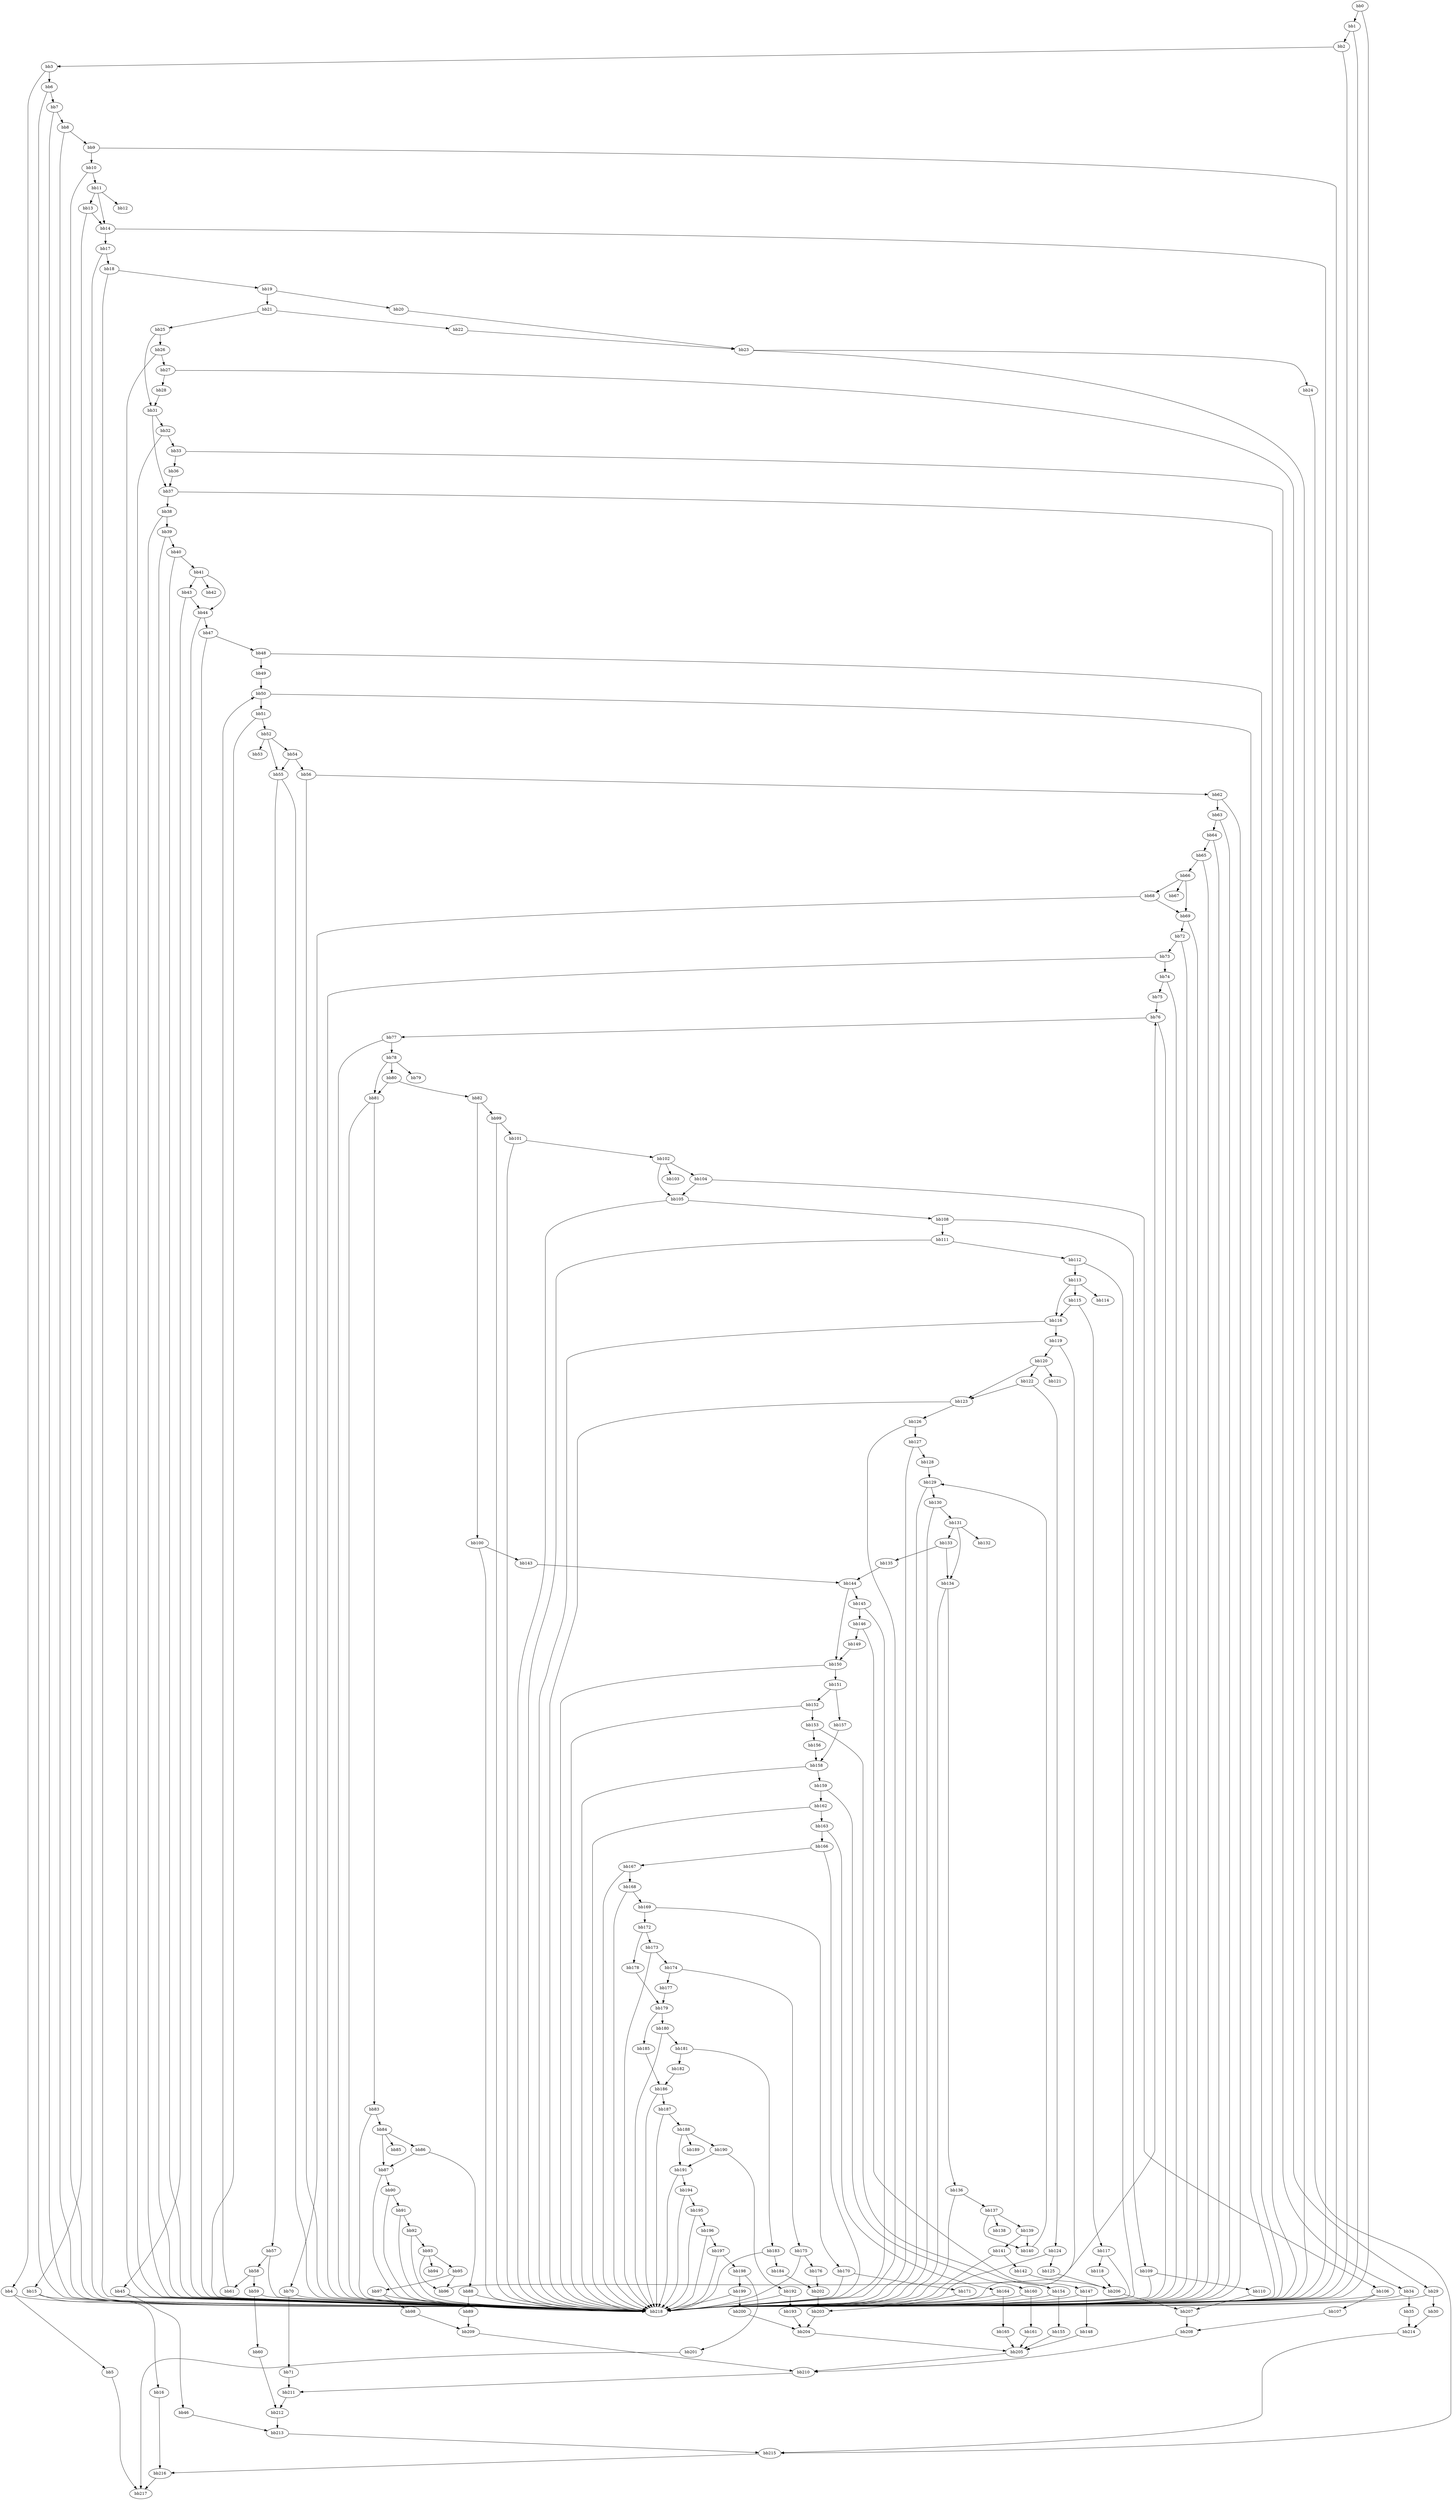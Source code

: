 digraph {
    0 [ label = "bb0\l" ]
    1 [ label = "bb1\l" ]
    2 [ label = "bb2\l" ]
    3 [ label = "bb3\l" ]
    4 [ label = "bb4\l" ]
    5 [ label = "bb5\l" ]
    6 [ label = "bb6\l" ]
    7 [ label = "bb7\l" ]
    8 [ label = "bb8\l" ]
    9 [ label = "bb9\l" ]
    10 [ label = "bb10\l" ]
    11 [ label = "bb11\l" ]
    12 [ label = "bb12\l" ]
    13 [ label = "bb13\l" ]
    14 [ label = "bb14\l" ]
    15 [ label = "bb15\l" ]
    16 [ label = "bb16\l" ]
    17 [ label = "bb17\l" ]
    18 [ label = "bb18\l" ]
    19 [ label = "bb19\l" ]
    20 [ label = "bb20\l" ]
    21 [ label = "bb21\l" ]
    22 [ label = "bb22\l" ]
    23 [ label = "bb23\l" ]
    24 [ label = "bb24\l" ]
    25 [ label = "bb25\l" ]
    26 [ label = "bb26\l" ]
    27 [ label = "bb27\l" ]
    28 [ label = "bb28\l" ]
    29 [ label = "bb29\l" ]
    30 [ label = "bb30\l" ]
    31 [ label = "bb31\l" ]
    32 [ label = "bb32\l" ]
    33 [ label = "bb33\l" ]
    34 [ label = "bb34\l" ]
    35 [ label = "bb35\l" ]
    36 [ label = "bb36\l" ]
    37 [ label = "bb37\l" ]
    38 [ label = "bb38\l" ]
    39 [ label = "bb39\l" ]
    40 [ label = "bb40\l" ]
    41 [ label = "bb41\l" ]
    42 [ label = "bb42\l" ]
    43 [ label = "bb43\l" ]
    44 [ label = "bb44\l" ]
    45 [ label = "bb45\l" ]
    46 [ label = "bb46\l" ]
    47 [ label = "bb47\l" ]
    48 [ label = "bb48\l" ]
    49 [ label = "bb49\l" ]
    50 [ label = "bb50\l" ]
    51 [ label = "bb51\l" ]
    52 [ label = "bb52\l" ]
    53 [ label = "bb53\l" ]
    54 [ label = "bb54\l" ]
    55 [ label = "bb55\l" ]
    56 [ label = "bb56\l" ]
    57 [ label = "bb57\l" ]
    58 [ label = "bb58\l" ]
    59 [ label = "bb59\l" ]
    60 [ label = "bb60\l" ]
    61 [ label = "bb61\l" ]
    62 [ label = "bb62\l" ]
    63 [ label = "bb63\l" ]
    64 [ label = "bb64\l" ]
    65 [ label = "bb65\l" ]
    66 [ label = "bb66\l" ]
    67 [ label = "bb67\l" ]
    68 [ label = "bb68\l" ]
    69 [ label = "bb69\l" ]
    70 [ label = "bb70\l" ]
    71 [ label = "bb71\l" ]
    72 [ label = "bb72\l" ]
    73 [ label = "bb73\l" ]
    74 [ label = "bb74\l" ]
    75 [ label = "bb75\l" ]
    76 [ label = "bb76\l" ]
    77 [ label = "bb77\l" ]
    78 [ label = "bb78\l" ]
    79 [ label = "bb79\l" ]
    80 [ label = "bb80\l" ]
    81 [ label = "bb81\l" ]
    82 [ label = "bb82\l" ]
    83 [ label = "bb83\l" ]
    84 [ label = "bb84\l" ]
    85 [ label = "bb85\l" ]
    86 [ label = "bb86\l" ]
    87 [ label = "bb87\l" ]
    88 [ label = "bb88\l" ]
    89 [ label = "bb89\l" ]
    90 [ label = "bb90\l" ]
    91 [ label = "bb91\l" ]
    92 [ label = "bb92\l" ]
    93 [ label = "bb93\l" ]
    94 [ label = "bb94\l" ]
    95 [ label = "bb95\l" ]
    96 [ label = "bb96\l" ]
    97 [ label = "bb97\l" ]
    98 [ label = "bb98\l" ]
    99 [ label = "bb99\l" ]
    100 [ label = "bb100\l" ]
    101 [ label = "bb101\l" ]
    102 [ label = "bb102\l" ]
    103 [ label = "bb103\l" ]
    104 [ label = "bb104\l" ]
    105 [ label = "bb105\l" ]
    106 [ label = "bb106\l" ]
    107 [ label = "bb107\l" ]
    108 [ label = "bb108\l" ]
    109 [ label = "bb109\l" ]
    110 [ label = "bb110\l" ]
    111 [ label = "bb111\l" ]
    112 [ label = "bb112\l" ]
    113 [ label = "bb113\l" ]
    114 [ label = "bb114\l" ]
    115 [ label = "bb115\l" ]
    116 [ label = "bb116\l" ]
    117 [ label = "bb117\l" ]
    118 [ label = "bb118\l" ]
    119 [ label = "bb119\l" ]
    120 [ label = "bb120\l" ]
    121 [ label = "bb121\l" ]
    122 [ label = "bb122\l" ]
    123 [ label = "bb123\l" ]
    124 [ label = "bb124\l" ]
    125 [ label = "bb125\l" ]
    126 [ label = "bb126\l" ]
    127 [ label = "bb127\l" ]
    128 [ label = "bb128\l" ]
    129 [ label = "bb129\l" ]
    130 [ label = "bb130\l" ]
    131 [ label = "bb131\l" ]
    132 [ label = "bb132\l" ]
    133 [ label = "bb133\l" ]
    134 [ label = "bb134\l" ]
    135 [ label = "bb135\l" ]
    136 [ label = "bb136\l" ]
    137 [ label = "bb137\l" ]
    138 [ label = "bb138\l" ]
    139 [ label = "bb139\l" ]
    140 [ label = "bb140\l" ]
    141 [ label = "bb141\l" ]
    142 [ label = "bb142\l" ]
    143 [ label = "bb143\l" ]
    144 [ label = "bb144\l" ]
    145 [ label = "bb145\l" ]
    146 [ label = "bb146\l" ]
    147 [ label = "bb147\l" ]
    148 [ label = "bb148\l" ]
    149 [ label = "bb149\l" ]
    150 [ label = "bb150\l" ]
    151 [ label = "bb151\l" ]
    152 [ label = "bb152\l" ]
    153 [ label = "bb153\l" ]
    154 [ label = "bb154\l" ]
    155 [ label = "bb155\l" ]
    156 [ label = "bb156\l" ]
    157 [ label = "bb157\l" ]
    158 [ label = "bb158\l" ]
    159 [ label = "bb159\l" ]
    160 [ label = "bb160\l" ]
    161 [ label = "bb161\l" ]
    162 [ label = "bb162\l" ]
    163 [ label = "bb163\l" ]
    164 [ label = "bb164\l" ]
    165 [ label = "bb165\l" ]
    166 [ label = "bb166\l" ]
    167 [ label = "bb167\l" ]
    168 [ label = "bb168\l" ]
    169 [ label = "bb169\l" ]
    170 [ label = "bb170\l" ]
    171 [ label = "bb171\l" ]
    172 [ label = "bb172\l" ]
    173 [ label = "bb173\l" ]
    174 [ label = "bb174\l" ]
    175 [ label = "bb175\l" ]
    176 [ label = "bb176\l" ]
    177 [ label = "bb177\l" ]
    178 [ label = "bb178\l" ]
    179 [ label = "bb179\l" ]
    180 [ label = "bb180\l" ]
    181 [ label = "bb181\l" ]
    182 [ label = "bb182\l" ]
    183 [ label = "bb183\l" ]
    184 [ label = "bb184\l" ]
    185 [ label = "bb185\l" ]
    186 [ label = "bb186\l" ]
    187 [ label = "bb187\l" ]
    188 [ label = "bb188\l" ]
    189 [ label = "bb189\l" ]
    190 [ label = "bb190\l" ]
    191 [ label = "bb191\l" ]
    192 [ label = "bb192\l" ]
    193 [ label = "bb193\l" ]
    194 [ label = "bb194\l" ]
    195 [ label = "bb195\l" ]
    196 [ label = "bb196\l" ]
    197 [ label = "bb197\l" ]
    198 [ label = "bb198\l" ]
    199 [ label = "bb199\l" ]
    200 [ label = "bb200\l" ]
    201 [ label = "bb201\l" ]
    202 [ label = "bb202\l" ]
    203 [ label = "bb203\l" ]
    204 [ label = "bb204\l" ]
    205 [ label = "bb205\l" ]
    206 [ label = "bb206\l" ]
    207 [ label = "bb207\l" ]
    208 [ label = "bb208\l" ]
    209 [ label = "bb209\l" ]
    210 [ label = "bb210\l" ]
    211 [ label = "bb211\l" ]
    212 [ label = "bb212\l" ]
    213 [ label = "bb213\l" ]
    214 [ label = "bb214\l" ]
    215 [ label = "bb215\l" ]
    216 [ label = "bb216\l" ]
    217 [ label = "bb217\l" ]
    218 [ label = "bb218\l" ]
    0 -> 1 [ ]
    0 -> 218 [ ]
    1 -> 2 [ ]
    1 -> 218 [ ]
    2 -> 3 [ ]
    2 -> 218 [ ]
    3 -> 4 [ ]
    3 -> 6 [ ]
    4 -> 5 [ ]
    4 -> 218 [ ]
    5 -> 217 [ ]
    6 -> 7 [ ]
    6 -> 218 [ ]
    7 -> 8 [ ]
    7 -> 218 [ ]
    8 -> 9 [ ]
    8 -> 218 [ ]
    9 -> 10 [ ]
    9 -> 218 [ ]
    10 -> 11 [ ]
    10 -> 218 [ ]
    11 -> 12 [ ]
    11 -> 13 [ ]
    11 -> 14 [ ]
    13 -> 14 [ ]
    13 -> 15 [ ]
    14 -> 17 [ ]
    14 -> 218 [ ]
    15 -> 16 [ ]
    15 -> 218 [ ]
    16 -> 216 [ ]
    17 -> 18 [ ]
    17 -> 218 [ ]
    18 -> 19 [ ]
    18 -> 218 [ ]
    19 -> 20 [ ]
    19 -> 21 [ ]
    20 -> 23 [ ]
    21 -> 22 [ ]
    21 -> 25 [ ]
    22 -> 23 [ ]
    23 -> 24 [ ]
    23 -> 218 [ ]
    24 -> 215 [ ]
    25 -> 26 [ ]
    25 -> 31 [ ]
    26 -> 27 [ ]
    26 -> 218 [ ]
    27 -> 28 [ ]
    27 -> 29 [ ]
    28 -> 31 [ ]
    29 -> 30 [ ]
    29 -> 218 [ ]
    30 -> 214 [ ]
    31 -> 32 [ ]
    31 -> 37 [ ]
    32 -> 33 [ ]
    32 -> 218 [ ]
    33 -> 34 [ ]
    33 -> 36 [ ]
    34 -> 35 [ ]
    34 -> 218 [ ]
    35 -> 214 [ ]
    36 -> 37 [ ]
    37 -> 38 [ ]
    37 -> 218 [ ]
    38 -> 39 [ ]
    38 -> 218 [ ]
    39 -> 40 [ ]
    39 -> 218 [ ]
    40 -> 41 [ ]
    40 -> 218 [ ]
    41 -> 42 [ ]
    41 -> 43 [ ]
    41 -> 44 [ ]
    43 -> 44 [ ]
    43 -> 45 [ ]
    44 -> 47 [ ]
    44 -> 218 [ ]
    45 -> 46 [ ]
    45 -> 218 [ ]
    46 -> 213 [ ]
    47 -> 48 [ ]
    47 -> 218 [ ]
    48 -> 49 [ ]
    48 -> 218 [ ]
    49 -> 50 [ ]
    50 -> 51 [ ]
    50 -> 218 [ ]
    51 -> 52 [ ]
    51 -> 218 [ ]
    52 -> 53 [ ]
    52 -> 54 [ ]
    52 -> 55 [ ]
    54 -> 55 [ ]
    54 -> 56 [ ]
    55 -> 57 [ ]
    55 -> 218 [ ]
    56 -> 62 [ ]
    56 -> 218 [ ]
    57 -> 58 [ ]
    57 -> 218 [ ]
    58 -> 59 [ ]
    58 -> 61 [ ]
    59 -> 60 [ ]
    59 -> 218 [ ]
    60 -> 212 [ ]
    61 -> 50 [ ]
    62 -> 63 [ ]
    62 -> 218 [ ]
    63 -> 64 [ ]
    63 -> 218 [ ]
    64 -> 65 [ ]
    64 -> 218 [ ]
    65 -> 66 [ ]
    65 -> 218 [ ]
    66 -> 67 [ ]
    66 -> 68 [ ]
    66 -> 69 [ ]
    68 -> 69 [ ]
    68 -> 70 [ ]
    69 -> 72 [ ]
    69 -> 218 [ ]
    70 -> 71 [ ]
    70 -> 218 [ ]
    71 -> 211 [ ]
    72 -> 73 [ ]
    72 -> 218 [ ]
    73 -> 74 [ ]
    73 -> 218 [ ]
    74 -> 75 [ ]
    74 -> 218 [ ]
    75 -> 76 [ ]
    76 -> 77 [ ]
    76 -> 218 [ ]
    77 -> 78 [ ]
    77 -> 218 [ ]
    78 -> 79 [ ]
    78 -> 80 [ ]
    78 -> 81 [ ]
    80 -> 81 [ ]
    80 -> 82 [ ]
    81 -> 83 [ ]
    81 -> 218 [ ]
    82 -> 99 [ ]
    82 -> 100 [ ]
    83 -> 84 [ ]
    83 -> 218 [ ]
    84 -> 85 [ ]
    84 -> 86 [ ]
    84 -> 87 [ ]
    86 -> 87 [ ]
    86 -> 88 [ ]
    87 -> 90 [ ]
    87 -> 218 [ ]
    88 -> 89 [ ]
    88 -> 218 [ ]
    89 -> 209 [ ]
    90 -> 91 [ ]
    90 -> 218 [ ]
    91 -> 92 [ ]
    91 -> 218 [ ]
    92 -> 93 [ ]
    92 -> 218 [ ]
    93 -> 94 [ ]
    93 -> 95 [ ]
    93 -> 96 [ ]
    95 -> 96 [ ]
    95 -> 97 [ ]
    96 -> 76 [ ]
    97 -> 98 [ ]
    97 -> 218 [ ]
    98 -> 209 [ ]
    99 -> 101 [ ]
    99 -> 218 [ ]
    100 -> 143 [ ]
    100 -> 218 [ ]
    101 -> 102 [ ]
    101 -> 218 [ ]
    102 -> 103 [ ]
    102 -> 104 [ ]
    102 -> 105 [ ]
    104 -> 105 [ ]
    104 -> 106 [ ]
    105 -> 108 [ ]
    105 -> 218 [ ]
    106 -> 107 [ ]
    106 -> 218 [ ]
    107 -> 208 [ ]
    108 -> 109 [ ]
    108 -> 111 [ ]
    109 -> 110 [ ]
    109 -> 218 [ ]
    110 -> 207 [ ]
    111 -> 112 [ ]
    111 -> 218 [ ]
    112 -> 113 [ ]
    112 -> 218 [ ]
    113 -> 114 [ ]
    113 -> 115 [ ]
    113 -> 116 [ ]
    115 -> 116 [ ]
    115 -> 117 [ ]
    116 -> 119 [ ]
    116 -> 218 [ ]
    117 -> 118 [ ]
    117 -> 218 [ ]
    118 -> 206 [ ]
    119 -> 120 [ ]
    119 -> 218 [ ]
    120 -> 121 [ ]
    120 -> 122 [ ]
    120 -> 123 [ ]
    122 -> 123 [ ]
    122 -> 124 [ ]
    123 -> 126 [ ]
    123 -> 218 [ ]
    124 -> 125 [ ]
    124 -> 218 [ ]
    125 -> 206 [ ]
    126 -> 127 [ ]
    126 -> 218 [ ]
    127 -> 128 [ ]
    127 -> 218 [ ]
    128 -> 129 [ ]
    129 -> 130 [ ]
    129 -> 218 [ ]
    130 -> 131 [ ]
    130 -> 218 [ ]
    131 -> 132 [ ]
    131 -> 133 [ ]
    131 -> 134 [ ]
    133 -> 134 [ ]
    133 -> 135 [ ]
    134 -> 136 [ ]
    134 -> 218 [ ]
    135 -> 144 [ ]
    136 -> 137 [ ]
    136 -> 218 [ ]
    137 -> 138 [ ]
    137 -> 139 [ ]
    137 -> 140 [ ]
    139 -> 140 [ ]
    139 -> 141 [ ]
    140 -> 129 [ ]
    141 -> 142 [ ]
    141 -> 218 [ ]
    142 -> 206 [ ]
    143 -> 144 [ ]
    144 -> 145 [ ]
    144 -> 150 [ ]
    145 -> 146 [ ]
    145 -> 218 [ ]
    146 -> 147 [ ]
    146 -> 149 [ ]
    147 -> 148 [ ]
    147 -> 218 [ ]
    148 -> 205 [ ]
    149 -> 150 [ ]
    150 -> 151 [ ]
    150 -> 218 [ ]
    151 -> 152 [ ]
    151 -> 157 [ ]
    152 -> 153 [ ]
    152 -> 218 [ ]
    153 -> 154 [ ]
    153 -> 156 [ ]
    154 -> 155 [ ]
    154 -> 218 [ ]
    155 -> 205 [ ]
    156 -> 158 [ ]
    157 -> 158 [ ]
    158 -> 159 [ ]
    158 -> 218 [ ]
    159 -> 160 [ ]
    159 -> 162 [ ]
    160 -> 161 [ ]
    160 -> 218 [ ]
    161 -> 205 [ ]
    162 -> 163 [ ]
    162 -> 218 [ ]
    163 -> 164 [ ]
    163 -> 166 [ ]
    164 -> 165 [ ]
    164 -> 218 [ ]
    165 -> 205 [ ]
    166 -> 167 [ ]
    166 -> 218 [ ]
    167 -> 168 [ ]
    167 -> 218 [ ]
    168 -> 169 [ ]
    168 -> 218 [ ]
    169 -> 170 [ ]
    169 -> 172 [ ]
    170 -> 171 [ ]
    170 -> 218 [ ]
    171 -> 203 [ ]
    172 -> 173 [ ]
    172 -> 178 [ ]
    173 -> 174 [ ]
    173 -> 218 [ ]
    174 -> 175 [ ]
    174 -> 177 [ ]
    175 -> 176 [ ]
    175 -> 218 [ ]
    176 -> 202 [ ]
    177 -> 179 [ ]
    178 -> 179 [ ]
    179 -> 180 [ ]
    179 -> 185 [ ]
    180 -> 181 [ ]
    180 -> 218 [ ]
    181 -> 182 [ ]
    181 -> 183 [ ]
    182 -> 186 [ ]
    183 -> 184 [ ]
    183 -> 218 [ ]
    184 -> 202 [ ]
    185 -> 186 [ ]
    186 -> 187 [ ]
    186 -> 218 [ ]
    187 -> 188 [ ]
    187 -> 218 [ ]
    188 -> 189 [ ]
    188 -> 190 [ ]
    188 -> 191 [ ]
    190 -> 191 [ ]
    190 -> 192 [ ]
    191 -> 194 [ ]
    191 -> 218 [ ]
    192 -> 193 [ ]
    192 -> 218 [ ]
    193 -> 204 [ ]
    194 -> 195 [ ]
    194 -> 218 [ ]
    195 -> 196 [ ]
    195 -> 218 [ ]
    196 -> 197 [ ]
    196 -> 218 [ ]
    197 -> 198 [ ]
    197 -> 218 [ ]
    198 -> 199 [ ]
    198 -> 201 [ ]
    199 -> 200 [ ]
    199 -> 218 [ ]
    200 -> 204 [ ]
    201 -> 217 [ ]
    202 -> 203 [ ]
    203 -> 204 [ ]
    204 -> 205 [ ]
    205 -> 210 [ ]
    206 -> 207 [ ]
    207 -> 208 [ ]
    208 -> 210 [ ]
    209 -> 210 [ ]
    210 -> 211 [ ]
    211 -> 212 [ ]
    212 -> 213 [ ]
    213 -> 215 [ ]
    214 -> 215 [ ]
    215 -> 216 [ ]
    216 -> 217 [ ]
}

